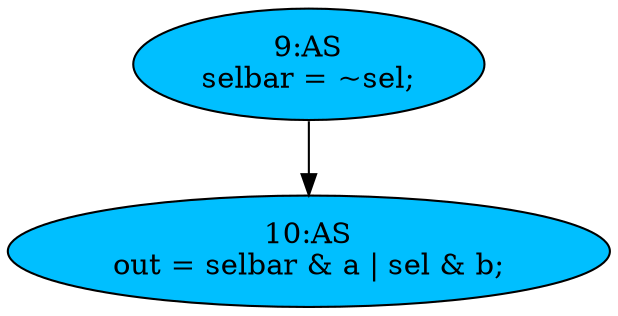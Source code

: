strict digraph "compose( ,  )" {
	node [label="\N"];
	"9:AS"	[ast="<pyverilog.vparser.ast.Assign object at 0x7f90612750d0>",
		def_var="['selbar']",
		fillcolor=deepskyblue,
		label="9:AS
selbar = ~sel;",
		statements="[]",
		style=filled,
		typ=Assign,
		use_var="['sel']"];
	"10:AS"	[ast="<pyverilog.vparser.ast.Assign object at 0x7f9060fa3790>",
		def_var="['out']",
		fillcolor=deepskyblue,
		label="10:AS
out = selbar & a | sel & b;",
		statements="[]",
		style=filled,
		typ=Assign,
		use_var="['selbar', 'a', 'sel', 'b']"];
	"9:AS" -> "10:AS";
}
